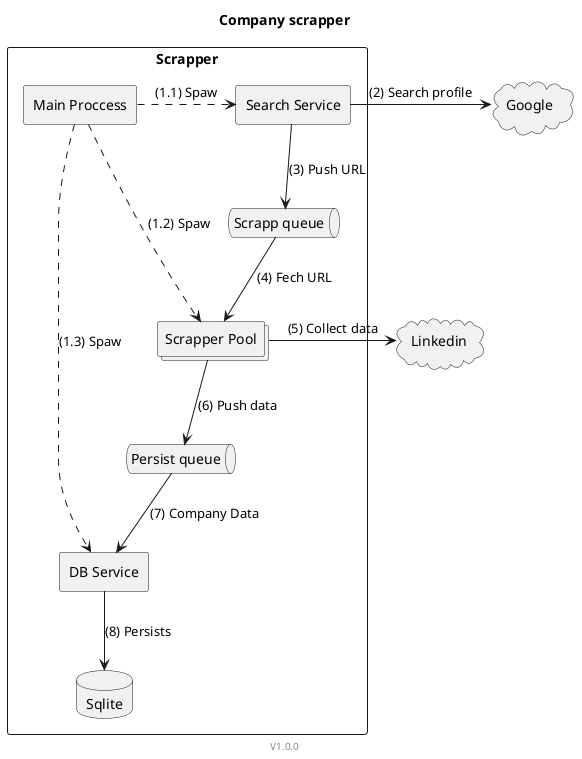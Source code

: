 @startuml

title: Company scrapper
footer: V1.0.0

cloud "Linkedin" as linkedin
cloud "Google" as google

rectangle "Scrapper" {
    database "Sqlite" as db
    agent "Search Service" as search_serv
    agent "Main Proccess" as controller
    agent "DB Service" as db_serv
    collections "Scrapper Pool" as scrapper_pool
    queue "Scrapp queue" as scrap_q
    queue "Persist queue" as db_q
}

controller .> search_serv: (1.1) Spaw
controller .> scrapper_pool: (1.2) Spaw
controller ..> db_serv: (1.3) Spaw

search_serv -> google: (2) Search profile
search_serv -down-> scrap_q: (3) Push URL
scrap_q -down-> scrapper_pool: (4) Fech URL
scrapper_pool -> linkedin: (5) Collect data
scrapper_pool -down-> db_q: (6) Push data
db_q -down-> db_serv: (7) Company Data
db_serv -down-> db: (8) Persists

@enduml